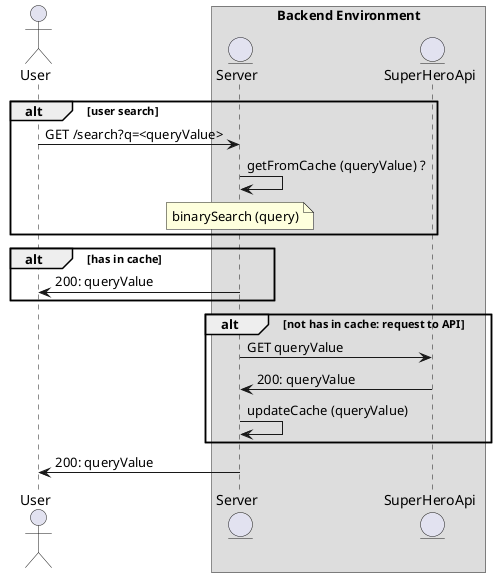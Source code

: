 @startuml
actor User
entity Server
entity SuperHeroApi

box "Backend Environment"
participant Server
participant SuperHeroApi
end box

alt user search
  User -> Server: GET /search?q=<queryValue>
  Server -> Server: getFromCache (queryValue) ?
  note over Server : binarySearch (query)
end


/' verify if exist in cache '/
alt has in cache
  Server -> User: 200: queryValue
end

/' request value to SuperHeroApi '/
alt not has in cache: request to API
  Server -> SuperHeroApi: GET queryValue
  SuperHeroApi -> Server: 200: queryValue
  Server -> Server: updateCache (queryValue)
end

Server-> User: 200: queryValue

@enduml